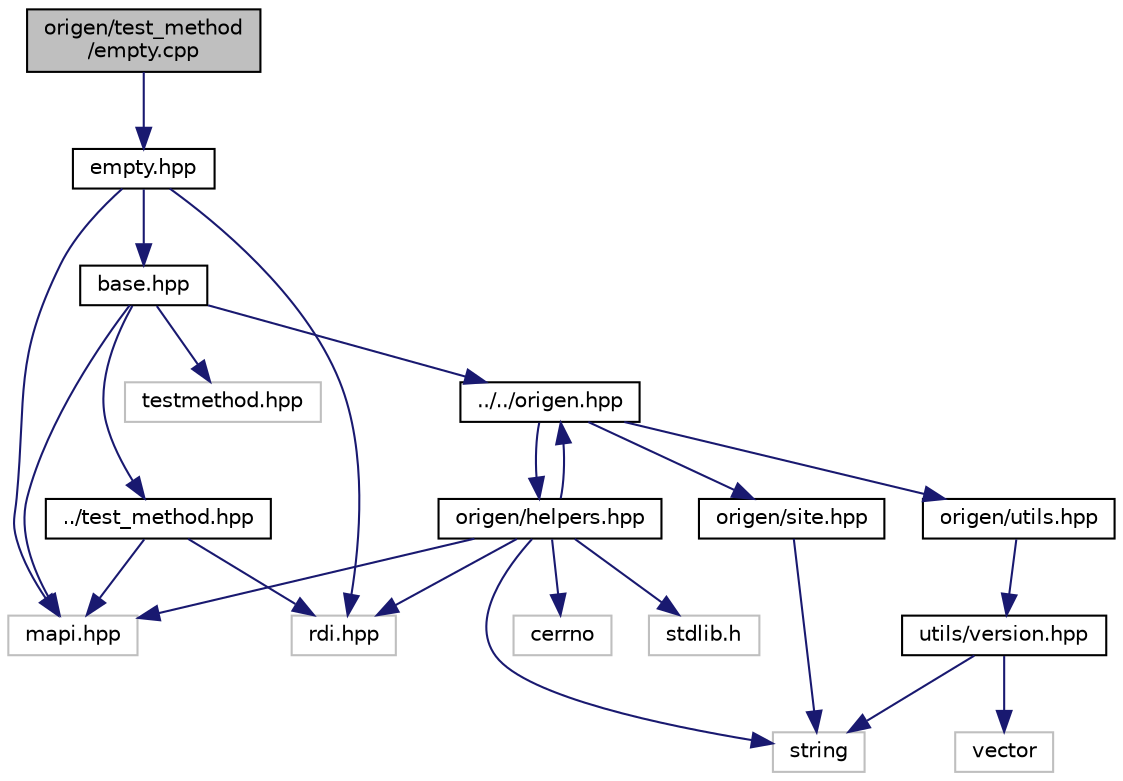digraph "origen/test_method/empty.cpp"
{
  edge [fontname="Helvetica",fontsize="10",labelfontname="Helvetica",labelfontsize="10"];
  node [fontname="Helvetica",fontsize="10",shape=record];
  Node1 [label="origen/test_method\l/empty.cpp",height=0.2,width=0.4,color="black", fillcolor="grey75", style="filled" fontcolor="black"];
  Node1 -> Node2 [color="midnightblue",fontsize="10",style="solid",fontname="Helvetica"];
  Node2 [label="empty.hpp",height=0.2,width=0.4,color="black", fillcolor="white", style="filled",URL="$empty_8hpp.html"];
  Node2 -> Node3 [color="midnightblue",fontsize="10",style="solid",fontname="Helvetica"];
  Node3 [label="base.hpp",height=0.2,width=0.4,color="black", fillcolor="white", style="filled",URL="$base_8hpp.html"];
  Node3 -> Node4 [color="midnightblue",fontsize="10",style="solid",fontname="Helvetica"];
  Node4 [label="../../origen.hpp",height=0.2,width=0.4,color="black", fillcolor="white", style="filled",URL="$origen_8hpp.html"];
  Node4 -> Node5 [color="midnightblue",fontsize="10",style="solid",fontname="Helvetica"];
  Node5 [label="origen/helpers.hpp",height=0.2,width=0.4,color="black", fillcolor="white", style="filled",URL="$helpers_8hpp.html"];
  Node5 -> Node6 [color="midnightblue",fontsize="10",style="solid",fontname="Helvetica"];
  Node6 [label="stdlib.h",height=0.2,width=0.4,color="grey75", fillcolor="white", style="filled"];
  Node5 -> Node7 [color="midnightblue",fontsize="10",style="solid",fontname="Helvetica"];
  Node7 [label="cerrno",height=0.2,width=0.4,color="grey75", fillcolor="white", style="filled"];
  Node5 -> Node8 [color="midnightblue",fontsize="10",style="solid",fontname="Helvetica"];
  Node8 [label="string",height=0.2,width=0.4,color="grey75", fillcolor="white", style="filled"];
  Node5 -> Node4 [color="midnightblue",fontsize="10",style="solid",fontname="Helvetica"];
  Node5 -> Node9 [color="midnightblue",fontsize="10",style="solid",fontname="Helvetica"];
  Node9 [label="mapi.hpp",height=0.2,width=0.4,color="grey75", fillcolor="white", style="filled"];
  Node5 -> Node10 [color="midnightblue",fontsize="10",style="solid",fontname="Helvetica"];
  Node10 [label="rdi.hpp",height=0.2,width=0.4,color="grey75", fillcolor="white", style="filled"];
  Node4 -> Node11 [color="midnightblue",fontsize="10",style="solid",fontname="Helvetica"];
  Node11 [label="origen/site.hpp",height=0.2,width=0.4,color="black", fillcolor="white", style="filled",URL="$site_8hpp.html"];
  Node11 -> Node8 [color="midnightblue",fontsize="10",style="solid",fontname="Helvetica"];
  Node4 -> Node12 [color="midnightblue",fontsize="10",style="solid",fontname="Helvetica"];
  Node12 [label="origen/utils.hpp",height=0.2,width=0.4,color="black", fillcolor="white", style="filled",URL="$utils_8hpp.html"];
  Node12 -> Node13 [color="midnightblue",fontsize="10",style="solid",fontname="Helvetica"];
  Node13 [label="utils/version.hpp",height=0.2,width=0.4,color="black", fillcolor="white", style="filled",URL="$version_8hpp.html"];
  Node13 -> Node8 [color="midnightblue",fontsize="10",style="solid",fontname="Helvetica"];
  Node13 -> Node14 [color="midnightblue",fontsize="10",style="solid",fontname="Helvetica"];
  Node14 [label="vector",height=0.2,width=0.4,color="grey75", fillcolor="white", style="filled"];
  Node3 -> Node15 [color="midnightblue",fontsize="10",style="solid",fontname="Helvetica"];
  Node15 [label="../test_method.hpp",height=0.2,width=0.4,color="black", fillcolor="white", style="filled",URL="$test__method_8hpp.html"];
  Node15 -> Node9 [color="midnightblue",fontsize="10",style="solid",fontname="Helvetica"];
  Node15 -> Node10 [color="midnightblue",fontsize="10",style="solid",fontname="Helvetica"];
  Node3 -> Node9 [color="midnightblue",fontsize="10",style="solid",fontname="Helvetica"];
  Node3 -> Node16 [color="midnightblue",fontsize="10",style="solid",fontname="Helvetica"];
  Node16 [label="testmethod.hpp",height=0.2,width=0.4,color="grey75", fillcolor="white", style="filled"];
  Node2 -> Node9 [color="midnightblue",fontsize="10",style="solid",fontname="Helvetica"];
  Node2 -> Node10 [color="midnightblue",fontsize="10",style="solid",fontname="Helvetica"];
}
